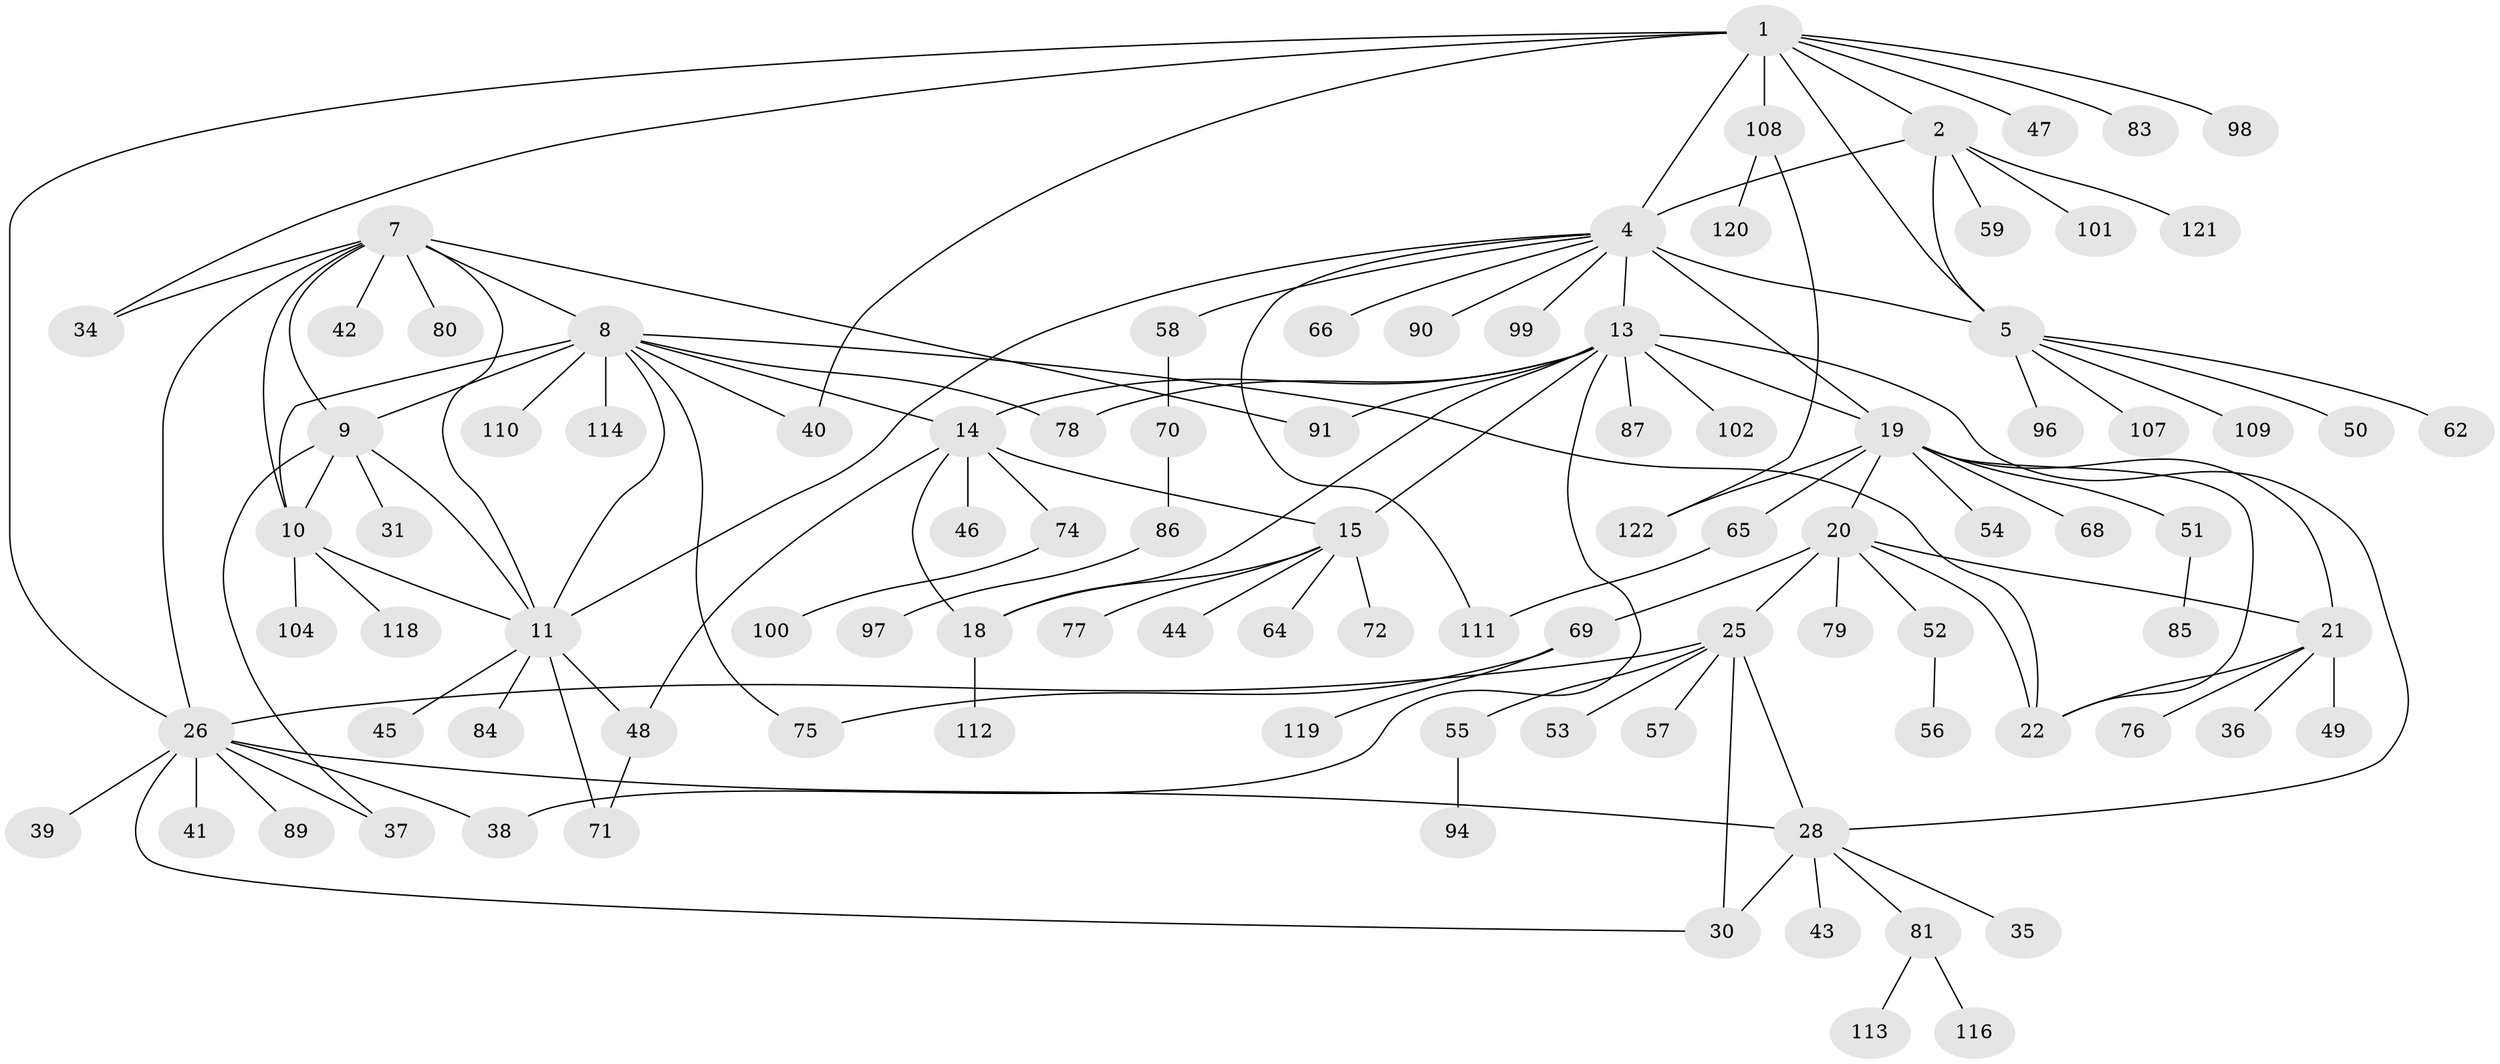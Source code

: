 // original degree distribution, {9: 0.056910569105691054, 8: 0.06504065040650407, 11: 0.032520325203252036, 7: 0.032520325203252036, 10: 0.008130081300813009, 6: 0.04065040650406504, 12: 0.008130081300813009, 1: 0.5203252032520326, 2: 0.1951219512195122, 3: 0.04065040650406504}
// Generated by graph-tools (version 1.1) at 2025/11/02/27/25 16:11:34]
// undirected, 96 vertices, 130 edges
graph export_dot {
graph [start="1"]
  node [color=gray90,style=filled];
  1 [super="+3"];
  2 [super="+103"];
  4 [super="+6"];
  5 [super="+33"];
  7 [super="+63"];
  8 [super="+12"];
  9 [super="+61"];
  10 [super="+115"];
  11 [super="+60"];
  13 [super="+17"];
  14 [super="+16"];
  15 [super="+73"];
  18 [super="+95"];
  19 [super="+23"];
  20 [super="+24"];
  21 [super="+32"];
  22;
  25 [super="+27"];
  26 [super="+82"];
  28 [super="+29"];
  30 [super="+93"];
  31;
  34 [super="+67"];
  35;
  36;
  37;
  38;
  39;
  40;
  41;
  42;
  43;
  44;
  45;
  46;
  47;
  48 [super="+123"];
  49;
  50;
  51;
  52 [super="+106"];
  53;
  54;
  55;
  56;
  57;
  58;
  59;
  62;
  64;
  65;
  66;
  68;
  69;
  70;
  71;
  72;
  74;
  75;
  76;
  77;
  78;
  79;
  80;
  81;
  83;
  84 [super="+88"];
  85;
  86;
  87;
  89 [super="+92"];
  90;
  91;
  94 [super="+105"];
  96;
  97;
  98;
  99;
  100;
  101;
  102;
  104;
  107;
  108;
  109;
  110 [super="+117"];
  111;
  112;
  113;
  114;
  116;
  118;
  119;
  120;
  121;
  122;
  1 -- 2 [weight=2];
  1 -- 4 [weight=4];
  1 -- 5 [weight=2];
  1 -- 26;
  1 -- 34;
  1 -- 40;
  1 -- 108;
  1 -- 98;
  1 -- 83;
  1 -- 47;
  2 -- 4 [weight=2];
  2 -- 5;
  2 -- 59;
  2 -- 101;
  2 -- 121;
  4 -- 5 [weight=2];
  4 -- 19;
  4 -- 66;
  4 -- 90;
  4 -- 99;
  4 -- 11;
  4 -- 13;
  4 -- 111;
  4 -- 58;
  5 -- 50;
  5 -- 62;
  5 -- 96;
  5 -- 107;
  5 -- 109;
  7 -- 8 [weight=2];
  7 -- 9;
  7 -- 10;
  7 -- 11;
  7 -- 26;
  7 -- 42;
  7 -- 80;
  7 -- 91;
  7 -- 34;
  8 -- 9 [weight=2];
  8 -- 10 [weight=2];
  8 -- 11 [weight=2];
  8 -- 14;
  8 -- 40;
  8 -- 78;
  8 -- 110;
  8 -- 114;
  8 -- 75;
  8 -- 22;
  9 -- 10;
  9 -- 11;
  9 -- 31;
  9 -- 37;
  10 -- 11;
  10 -- 104;
  10 -- 118;
  11 -- 45;
  11 -- 71;
  11 -- 84;
  11 -- 48;
  13 -- 14 [weight=4];
  13 -- 15 [weight=2];
  13 -- 18 [weight=2];
  13 -- 38;
  13 -- 87;
  13 -- 91;
  13 -- 102;
  13 -- 28;
  13 -- 19;
  13 -- 78;
  14 -- 15 [weight=2];
  14 -- 18 [weight=2];
  14 -- 74;
  14 -- 48;
  14 -- 46;
  15 -- 18;
  15 -- 44;
  15 -- 64;
  15 -- 72;
  15 -- 77;
  18 -- 112;
  19 -- 20 [weight=4];
  19 -- 21 [weight=2];
  19 -- 22 [weight=2];
  19 -- 68;
  19 -- 122;
  19 -- 65;
  19 -- 51;
  19 -- 54;
  20 -- 21 [weight=2];
  20 -- 22 [weight=2];
  20 -- 25;
  20 -- 52;
  20 -- 79;
  20 -- 69;
  21 -- 22;
  21 -- 36;
  21 -- 49;
  21 -- 76;
  25 -- 26 [weight=2];
  25 -- 28 [weight=4];
  25 -- 30 [weight=2];
  25 -- 53;
  25 -- 55;
  25 -- 57;
  26 -- 28 [weight=2];
  26 -- 30;
  26 -- 37;
  26 -- 38;
  26 -- 39;
  26 -- 41;
  26 -- 89;
  28 -- 30 [weight=2];
  28 -- 43;
  28 -- 81;
  28 -- 35;
  48 -- 71;
  51 -- 85;
  52 -- 56;
  55 -- 94;
  58 -- 70;
  65 -- 111;
  69 -- 75;
  69 -- 119;
  70 -- 86;
  74 -- 100;
  81 -- 113;
  81 -- 116;
  86 -- 97;
  108 -- 120;
  108 -- 122;
}
